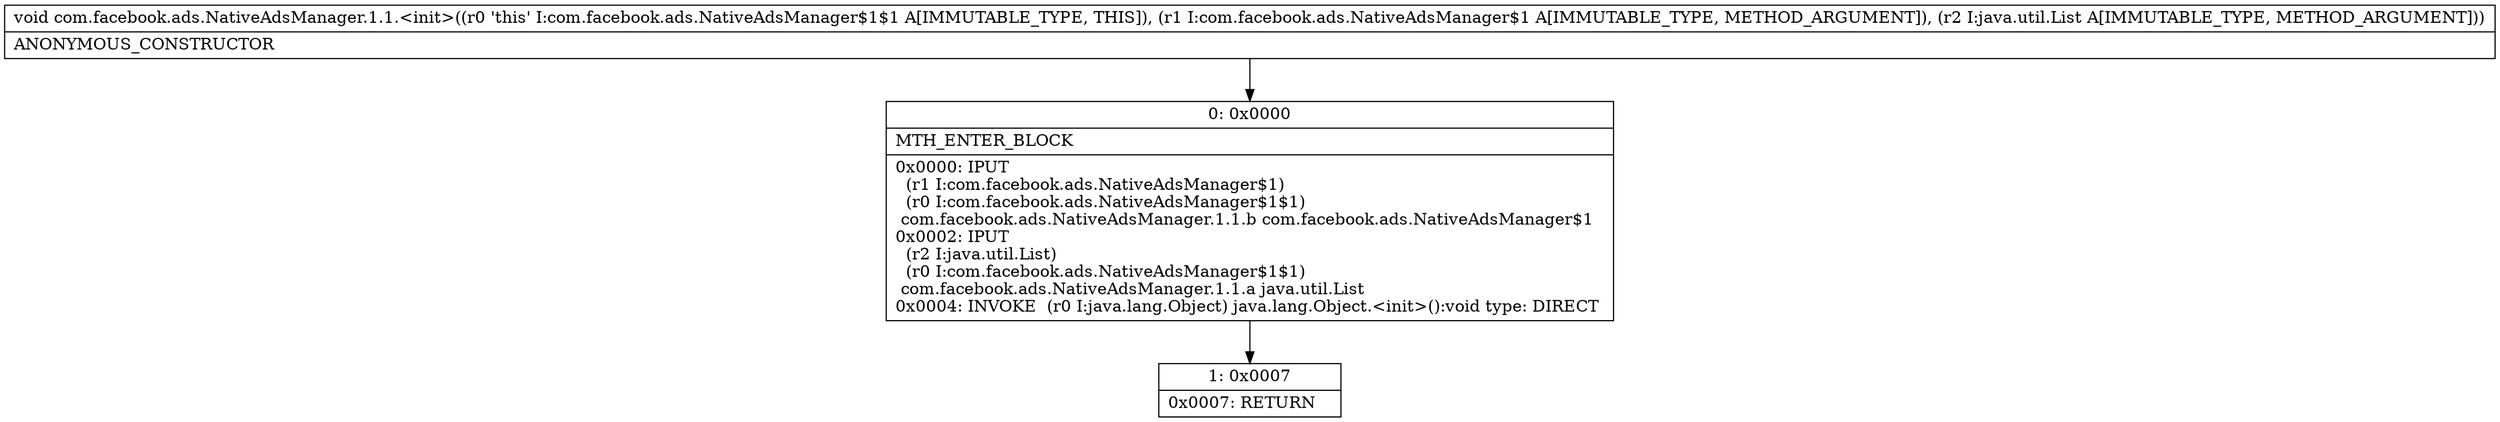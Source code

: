 digraph "CFG forcom.facebook.ads.NativeAdsManager.1.1.\<init\>(Lcom\/facebook\/ads\/NativeAdsManager$1;Ljava\/util\/List;)V" {
Node_0 [shape=record,label="{0\:\ 0x0000|MTH_ENTER_BLOCK\l|0x0000: IPUT  \l  (r1 I:com.facebook.ads.NativeAdsManager$1)\l  (r0 I:com.facebook.ads.NativeAdsManager$1$1)\l com.facebook.ads.NativeAdsManager.1.1.b com.facebook.ads.NativeAdsManager$1 \l0x0002: IPUT  \l  (r2 I:java.util.List)\l  (r0 I:com.facebook.ads.NativeAdsManager$1$1)\l com.facebook.ads.NativeAdsManager.1.1.a java.util.List \l0x0004: INVOKE  (r0 I:java.lang.Object) java.lang.Object.\<init\>():void type: DIRECT \l}"];
Node_1 [shape=record,label="{1\:\ 0x0007|0x0007: RETURN   \l}"];
MethodNode[shape=record,label="{void com.facebook.ads.NativeAdsManager.1.1.\<init\>((r0 'this' I:com.facebook.ads.NativeAdsManager$1$1 A[IMMUTABLE_TYPE, THIS]), (r1 I:com.facebook.ads.NativeAdsManager$1 A[IMMUTABLE_TYPE, METHOD_ARGUMENT]), (r2 I:java.util.List A[IMMUTABLE_TYPE, METHOD_ARGUMENT]))  | ANONYMOUS_CONSTRUCTOR\l}"];
MethodNode -> Node_0;
Node_0 -> Node_1;
}

